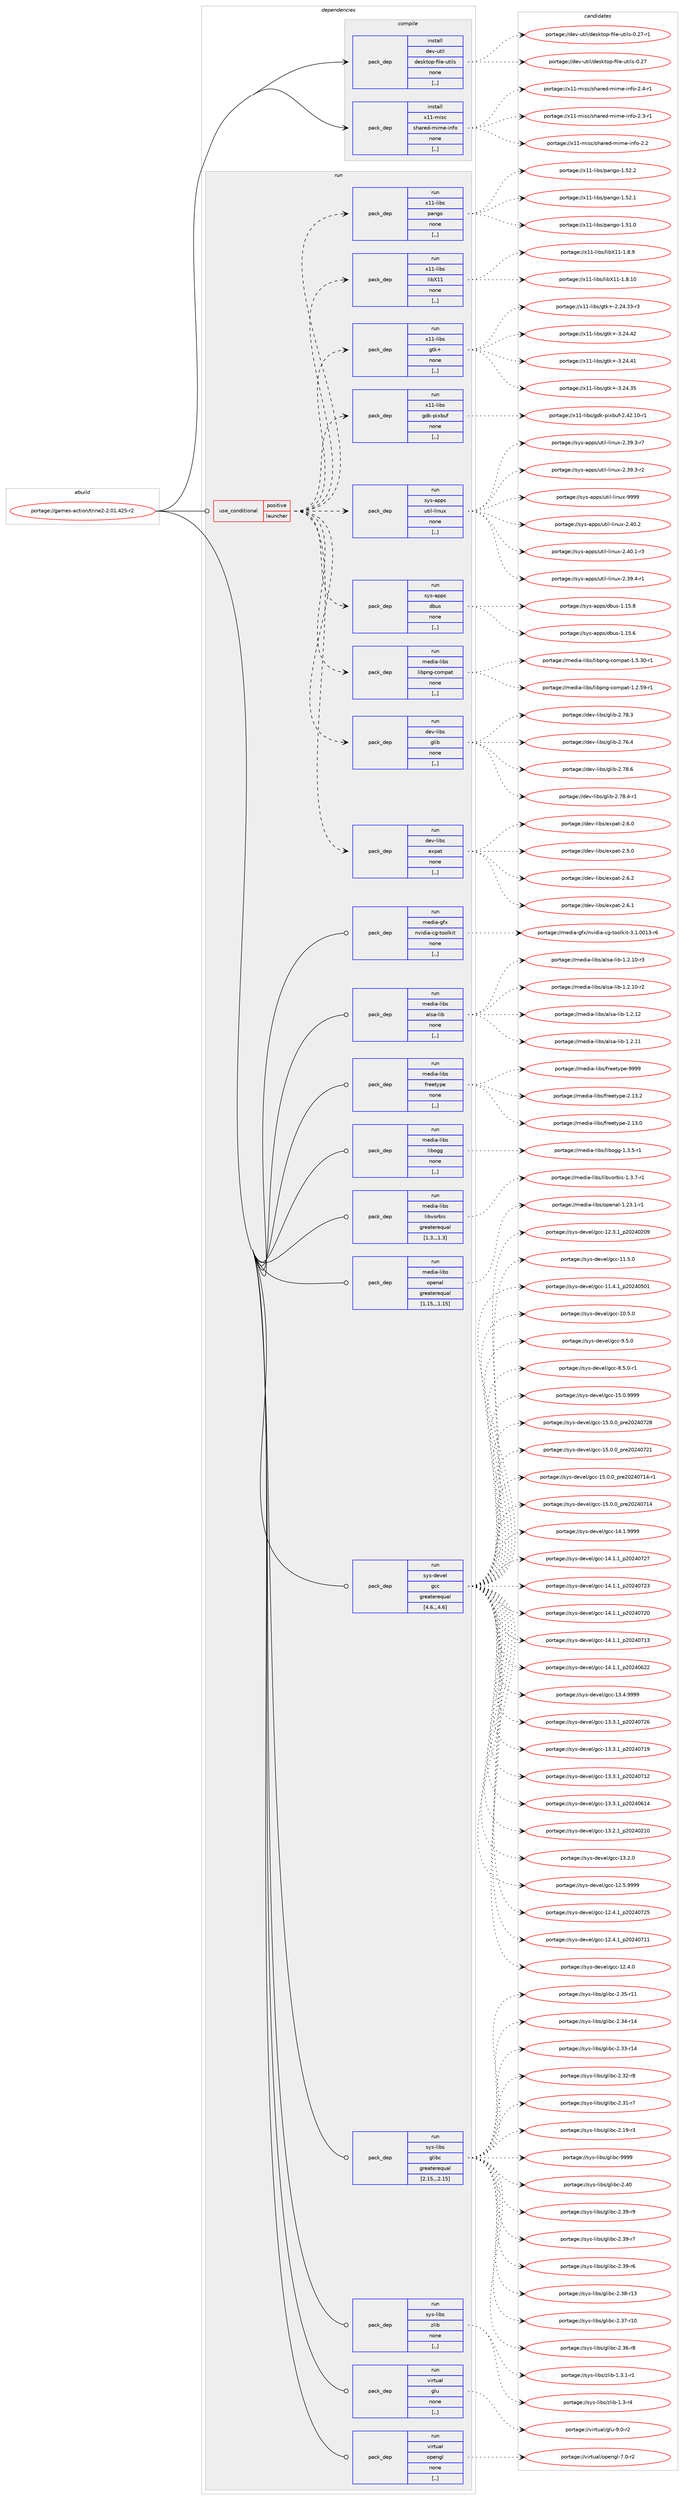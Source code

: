 digraph prolog {

# *************
# Graph options
# *************

newrank=true;
concentrate=true;
compound=true;
graph [rankdir=LR,fontname=Helvetica,fontsize=10,ranksep=1.5];#, ranksep=2.5, nodesep=0.2];
edge  [arrowhead=vee];
node  [fontname=Helvetica,fontsize=10];

# **********
# The ebuild
# **********

subgraph cluster_leftcol {
color=gray;
label=<<i>ebuild</i>>;
id [label="portage://games-action/trine2-2.01.425-r2", color=red, width=4, href="../games-action/trine2-2.01.425-r2.svg"];
}

# ****************
# The dependencies
# ****************

subgraph cluster_midcol {
color=gray;
label=<<i>dependencies</i>>;
subgraph cluster_compile {
fillcolor="#eeeeee";
style=filled;
label=<<i>compile</i>>;
subgraph pack159935 {
dependency224292 [label=<<TABLE BORDER="0" CELLBORDER="1" CELLSPACING="0" CELLPADDING="4" WIDTH="220"><TR><TD ROWSPAN="6" CELLPADDING="30">pack_dep</TD></TR><TR><TD WIDTH="110">install</TD></TR><TR><TD>dev-util</TD></TR><TR><TD>desktop-file-utils</TD></TR><TR><TD>none</TD></TR><TR><TD>[,,]</TD></TR></TABLE>>, shape=none, color=blue];
}
id:e -> dependency224292:w [weight=20,style="solid",arrowhead="vee"];
subgraph pack159936 {
dependency224293 [label=<<TABLE BORDER="0" CELLBORDER="1" CELLSPACING="0" CELLPADDING="4" WIDTH="220"><TR><TD ROWSPAN="6" CELLPADDING="30">pack_dep</TD></TR><TR><TD WIDTH="110">install</TD></TR><TR><TD>x11-misc</TD></TR><TR><TD>shared-mime-info</TD></TR><TR><TD>none</TD></TR><TR><TD>[,,]</TD></TR></TABLE>>, shape=none, color=blue];
}
id:e -> dependency224293:w [weight=20,style="solid",arrowhead="vee"];
}
subgraph cluster_compileandrun {
fillcolor="#eeeeee";
style=filled;
label=<<i>compile and run</i>>;
}
subgraph cluster_run {
fillcolor="#eeeeee";
style=filled;
label=<<i>run</i>>;
subgraph cond62878 {
dependency224294 [label=<<TABLE BORDER="0" CELLBORDER="1" CELLSPACING="0" CELLPADDING="4"><TR><TD ROWSPAN="3" CELLPADDING="10">use_conditional</TD></TR><TR><TD>positive</TD></TR><TR><TD>launcher</TD></TR></TABLE>>, shape=none, color=red];
subgraph pack159937 {
dependency224295 [label=<<TABLE BORDER="0" CELLBORDER="1" CELLSPACING="0" CELLPADDING="4" WIDTH="220"><TR><TD ROWSPAN="6" CELLPADDING="30">pack_dep</TD></TR><TR><TD WIDTH="110">run</TD></TR><TR><TD>dev-libs</TD></TR><TR><TD>expat</TD></TR><TR><TD>none</TD></TR><TR><TD>[,,]</TD></TR></TABLE>>, shape=none, color=blue];
}
dependency224294:e -> dependency224295:w [weight=20,style="dashed",arrowhead="vee"];
subgraph pack159938 {
dependency224296 [label=<<TABLE BORDER="0" CELLBORDER="1" CELLSPACING="0" CELLPADDING="4" WIDTH="220"><TR><TD ROWSPAN="6" CELLPADDING="30">pack_dep</TD></TR><TR><TD WIDTH="110">run</TD></TR><TR><TD>dev-libs</TD></TR><TR><TD>glib</TD></TR><TR><TD>none</TD></TR><TR><TD>[,,]</TD></TR></TABLE>>, shape=none, color=blue];
}
dependency224294:e -> dependency224296:w [weight=20,style="dashed",arrowhead="vee"];
subgraph pack159939 {
dependency224297 [label=<<TABLE BORDER="0" CELLBORDER="1" CELLSPACING="0" CELLPADDING="4" WIDTH="220"><TR><TD ROWSPAN="6" CELLPADDING="30">pack_dep</TD></TR><TR><TD WIDTH="110">run</TD></TR><TR><TD>media-libs</TD></TR><TR><TD>libpng-compat</TD></TR><TR><TD>none</TD></TR><TR><TD>[,,]</TD></TR></TABLE>>, shape=none, color=blue];
}
dependency224294:e -> dependency224297:w [weight=20,style="dashed",arrowhead="vee"];
subgraph pack159940 {
dependency224298 [label=<<TABLE BORDER="0" CELLBORDER="1" CELLSPACING="0" CELLPADDING="4" WIDTH="220"><TR><TD ROWSPAN="6" CELLPADDING="30">pack_dep</TD></TR><TR><TD WIDTH="110">run</TD></TR><TR><TD>sys-apps</TD></TR><TR><TD>dbus</TD></TR><TR><TD>none</TD></TR><TR><TD>[,,]</TD></TR></TABLE>>, shape=none, color=blue];
}
dependency224294:e -> dependency224298:w [weight=20,style="dashed",arrowhead="vee"];
subgraph pack159941 {
dependency224299 [label=<<TABLE BORDER="0" CELLBORDER="1" CELLSPACING="0" CELLPADDING="4" WIDTH="220"><TR><TD ROWSPAN="6" CELLPADDING="30">pack_dep</TD></TR><TR><TD WIDTH="110">run</TD></TR><TR><TD>sys-apps</TD></TR><TR><TD>util-linux</TD></TR><TR><TD>none</TD></TR><TR><TD>[,,]</TD></TR></TABLE>>, shape=none, color=blue];
}
dependency224294:e -> dependency224299:w [weight=20,style="dashed",arrowhead="vee"];
subgraph pack159942 {
dependency224300 [label=<<TABLE BORDER="0" CELLBORDER="1" CELLSPACING="0" CELLPADDING="4" WIDTH="220"><TR><TD ROWSPAN="6" CELLPADDING="30">pack_dep</TD></TR><TR><TD WIDTH="110">run</TD></TR><TR><TD>x11-libs</TD></TR><TR><TD>gdk-pixbuf</TD></TR><TR><TD>none</TD></TR><TR><TD>[,,]</TD></TR></TABLE>>, shape=none, color=blue];
}
dependency224294:e -> dependency224300:w [weight=20,style="dashed",arrowhead="vee"];
subgraph pack159943 {
dependency224301 [label=<<TABLE BORDER="0" CELLBORDER="1" CELLSPACING="0" CELLPADDING="4" WIDTH="220"><TR><TD ROWSPAN="6" CELLPADDING="30">pack_dep</TD></TR><TR><TD WIDTH="110">run</TD></TR><TR><TD>x11-libs</TD></TR><TR><TD>gtk+</TD></TR><TR><TD>none</TD></TR><TR><TD>[,,]</TD></TR></TABLE>>, shape=none, color=blue];
}
dependency224294:e -> dependency224301:w [weight=20,style="dashed",arrowhead="vee"];
subgraph pack159944 {
dependency224302 [label=<<TABLE BORDER="0" CELLBORDER="1" CELLSPACING="0" CELLPADDING="4" WIDTH="220"><TR><TD ROWSPAN="6" CELLPADDING="30">pack_dep</TD></TR><TR><TD WIDTH="110">run</TD></TR><TR><TD>x11-libs</TD></TR><TR><TD>libX11</TD></TR><TR><TD>none</TD></TR><TR><TD>[,,]</TD></TR></TABLE>>, shape=none, color=blue];
}
dependency224294:e -> dependency224302:w [weight=20,style="dashed",arrowhead="vee"];
subgraph pack159945 {
dependency224303 [label=<<TABLE BORDER="0" CELLBORDER="1" CELLSPACING="0" CELLPADDING="4" WIDTH="220"><TR><TD ROWSPAN="6" CELLPADDING="30">pack_dep</TD></TR><TR><TD WIDTH="110">run</TD></TR><TR><TD>x11-libs</TD></TR><TR><TD>pango</TD></TR><TR><TD>none</TD></TR><TR><TD>[,,]</TD></TR></TABLE>>, shape=none, color=blue];
}
dependency224294:e -> dependency224303:w [weight=20,style="dashed",arrowhead="vee"];
}
id:e -> dependency224294:w [weight=20,style="solid",arrowhead="odot"];
subgraph pack159946 {
dependency224304 [label=<<TABLE BORDER="0" CELLBORDER="1" CELLSPACING="0" CELLPADDING="4" WIDTH="220"><TR><TD ROWSPAN="6" CELLPADDING="30">pack_dep</TD></TR><TR><TD WIDTH="110">run</TD></TR><TR><TD>media-gfx</TD></TR><TR><TD>nvidia-cg-toolkit</TD></TR><TR><TD>none</TD></TR><TR><TD>[,,]</TD></TR></TABLE>>, shape=none, color=blue];
}
id:e -> dependency224304:w [weight=20,style="solid",arrowhead="odot"];
subgraph pack159947 {
dependency224305 [label=<<TABLE BORDER="0" CELLBORDER="1" CELLSPACING="0" CELLPADDING="4" WIDTH="220"><TR><TD ROWSPAN="6" CELLPADDING="30">pack_dep</TD></TR><TR><TD WIDTH="110">run</TD></TR><TR><TD>media-libs</TD></TR><TR><TD>alsa-lib</TD></TR><TR><TD>none</TD></TR><TR><TD>[,,]</TD></TR></TABLE>>, shape=none, color=blue];
}
id:e -> dependency224305:w [weight=20,style="solid",arrowhead="odot"];
subgraph pack159948 {
dependency224306 [label=<<TABLE BORDER="0" CELLBORDER="1" CELLSPACING="0" CELLPADDING="4" WIDTH="220"><TR><TD ROWSPAN="6" CELLPADDING="30">pack_dep</TD></TR><TR><TD WIDTH="110">run</TD></TR><TR><TD>media-libs</TD></TR><TR><TD>freetype</TD></TR><TR><TD>none</TD></TR><TR><TD>[,,]</TD></TR></TABLE>>, shape=none, color=blue];
}
id:e -> dependency224306:w [weight=20,style="solid",arrowhead="odot"];
subgraph pack159949 {
dependency224307 [label=<<TABLE BORDER="0" CELLBORDER="1" CELLSPACING="0" CELLPADDING="4" WIDTH="220"><TR><TD ROWSPAN="6" CELLPADDING="30">pack_dep</TD></TR><TR><TD WIDTH="110">run</TD></TR><TR><TD>media-libs</TD></TR><TR><TD>libogg</TD></TR><TR><TD>none</TD></TR><TR><TD>[,,]</TD></TR></TABLE>>, shape=none, color=blue];
}
id:e -> dependency224307:w [weight=20,style="solid",arrowhead="odot"];
subgraph pack159950 {
dependency224308 [label=<<TABLE BORDER="0" CELLBORDER="1" CELLSPACING="0" CELLPADDING="4" WIDTH="220"><TR><TD ROWSPAN="6" CELLPADDING="30">pack_dep</TD></TR><TR><TD WIDTH="110">run</TD></TR><TR><TD>media-libs</TD></TR><TR><TD>libvorbis</TD></TR><TR><TD>greaterequal</TD></TR><TR><TD>[1.3,,,1.3]</TD></TR></TABLE>>, shape=none, color=blue];
}
id:e -> dependency224308:w [weight=20,style="solid",arrowhead="odot"];
subgraph pack159951 {
dependency224309 [label=<<TABLE BORDER="0" CELLBORDER="1" CELLSPACING="0" CELLPADDING="4" WIDTH="220"><TR><TD ROWSPAN="6" CELLPADDING="30">pack_dep</TD></TR><TR><TD WIDTH="110">run</TD></TR><TR><TD>media-libs</TD></TR><TR><TD>openal</TD></TR><TR><TD>greaterequal</TD></TR><TR><TD>[1.15,,,1.15]</TD></TR></TABLE>>, shape=none, color=blue];
}
id:e -> dependency224309:w [weight=20,style="solid",arrowhead="odot"];
subgraph pack159952 {
dependency224310 [label=<<TABLE BORDER="0" CELLBORDER="1" CELLSPACING="0" CELLPADDING="4" WIDTH="220"><TR><TD ROWSPAN="6" CELLPADDING="30">pack_dep</TD></TR><TR><TD WIDTH="110">run</TD></TR><TR><TD>sys-devel</TD></TR><TR><TD>gcc</TD></TR><TR><TD>greaterequal</TD></TR><TR><TD>[4.6,,,4.6]</TD></TR></TABLE>>, shape=none, color=blue];
}
id:e -> dependency224310:w [weight=20,style="solid",arrowhead="odot"];
subgraph pack159953 {
dependency224311 [label=<<TABLE BORDER="0" CELLBORDER="1" CELLSPACING="0" CELLPADDING="4" WIDTH="220"><TR><TD ROWSPAN="6" CELLPADDING="30">pack_dep</TD></TR><TR><TD WIDTH="110">run</TD></TR><TR><TD>sys-libs</TD></TR><TR><TD>glibc</TD></TR><TR><TD>greaterequal</TD></TR><TR><TD>[2.15,,,2.15]</TD></TR></TABLE>>, shape=none, color=blue];
}
id:e -> dependency224311:w [weight=20,style="solid",arrowhead="odot"];
subgraph pack159954 {
dependency224312 [label=<<TABLE BORDER="0" CELLBORDER="1" CELLSPACING="0" CELLPADDING="4" WIDTH="220"><TR><TD ROWSPAN="6" CELLPADDING="30">pack_dep</TD></TR><TR><TD WIDTH="110">run</TD></TR><TR><TD>sys-libs</TD></TR><TR><TD>zlib</TD></TR><TR><TD>none</TD></TR><TR><TD>[,,]</TD></TR></TABLE>>, shape=none, color=blue];
}
id:e -> dependency224312:w [weight=20,style="solid",arrowhead="odot"];
subgraph pack159955 {
dependency224313 [label=<<TABLE BORDER="0" CELLBORDER="1" CELLSPACING="0" CELLPADDING="4" WIDTH="220"><TR><TD ROWSPAN="6" CELLPADDING="30">pack_dep</TD></TR><TR><TD WIDTH="110">run</TD></TR><TR><TD>virtual</TD></TR><TR><TD>glu</TD></TR><TR><TD>none</TD></TR><TR><TD>[,,]</TD></TR></TABLE>>, shape=none, color=blue];
}
id:e -> dependency224313:w [weight=20,style="solid",arrowhead="odot"];
subgraph pack159956 {
dependency224314 [label=<<TABLE BORDER="0" CELLBORDER="1" CELLSPACING="0" CELLPADDING="4" WIDTH="220"><TR><TD ROWSPAN="6" CELLPADDING="30">pack_dep</TD></TR><TR><TD WIDTH="110">run</TD></TR><TR><TD>virtual</TD></TR><TR><TD>opengl</TD></TR><TR><TD>none</TD></TR><TR><TD>[,,]</TD></TR></TABLE>>, shape=none, color=blue];
}
id:e -> dependency224314:w [weight=20,style="solid",arrowhead="odot"];
}
}

# **************
# The candidates
# **************

subgraph cluster_choices {
rank=same;
color=gray;
label=<<i>candidates</i>>;

subgraph choice159935 {
color=black;
nodesep=1;
choice1001011184511711610510847100101115107116111112451021051081014511711610510811545484650554511449 [label="portage://dev-util/desktop-file-utils-0.27-r1", color=red, width=4,href="../dev-util/desktop-file-utils-0.27-r1.svg"];
choice100101118451171161051084710010111510711611111245102105108101451171161051081154548465055 [label="portage://dev-util/desktop-file-utils-0.27", color=red, width=4,href="../dev-util/desktop-file-utils-0.27.svg"];
dependency224292:e -> choice1001011184511711610510847100101115107116111112451021051081014511711610510811545484650554511449:w [style=dotted,weight="100"];
dependency224292:e -> choice100101118451171161051084710010111510711611111245102105108101451171161051081154548465055:w [style=dotted,weight="100"];
}
subgraph choice159936 {
color=black;
nodesep=1;
choice1204949451091051159947115104971141011004510910510910145105110102111455046524511449 [label="portage://x11-misc/shared-mime-info-2.4-r1", color=red, width=4,href="../x11-misc/shared-mime-info-2.4-r1.svg"];
choice1204949451091051159947115104971141011004510910510910145105110102111455046514511449 [label="portage://x11-misc/shared-mime-info-2.3-r1", color=red, width=4,href="../x11-misc/shared-mime-info-2.3-r1.svg"];
choice120494945109105115994711510497114101100451091051091014510511010211145504650 [label="portage://x11-misc/shared-mime-info-2.2", color=red, width=4,href="../x11-misc/shared-mime-info-2.2.svg"];
dependency224293:e -> choice1204949451091051159947115104971141011004510910510910145105110102111455046524511449:w [style=dotted,weight="100"];
dependency224293:e -> choice1204949451091051159947115104971141011004510910510910145105110102111455046514511449:w [style=dotted,weight="100"];
dependency224293:e -> choice120494945109105115994711510497114101100451091051091014510511010211145504650:w [style=dotted,weight="100"];
}
subgraph choice159937 {
color=black;
nodesep=1;
choice10010111845108105981154710112011297116455046544650 [label="portage://dev-libs/expat-2.6.2", color=red, width=4,href="../dev-libs/expat-2.6.2.svg"];
choice10010111845108105981154710112011297116455046544649 [label="portage://dev-libs/expat-2.6.1", color=red, width=4,href="../dev-libs/expat-2.6.1.svg"];
choice10010111845108105981154710112011297116455046544648 [label="portage://dev-libs/expat-2.6.0", color=red, width=4,href="../dev-libs/expat-2.6.0.svg"];
choice10010111845108105981154710112011297116455046534648 [label="portage://dev-libs/expat-2.5.0", color=red, width=4,href="../dev-libs/expat-2.5.0.svg"];
dependency224295:e -> choice10010111845108105981154710112011297116455046544650:w [style=dotted,weight="100"];
dependency224295:e -> choice10010111845108105981154710112011297116455046544649:w [style=dotted,weight="100"];
dependency224295:e -> choice10010111845108105981154710112011297116455046544648:w [style=dotted,weight="100"];
dependency224295:e -> choice10010111845108105981154710112011297116455046534648:w [style=dotted,weight="100"];
}
subgraph choice159938 {
color=black;
nodesep=1;
choice1001011184510810598115471031081059845504655564654 [label="portage://dev-libs/glib-2.78.6", color=red, width=4,href="../dev-libs/glib-2.78.6.svg"];
choice10010111845108105981154710310810598455046555646524511449 [label="portage://dev-libs/glib-2.78.4-r1", color=red, width=4,href="../dev-libs/glib-2.78.4-r1.svg"];
choice1001011184510810598115471031081059845504655564651 [label="portage://dev-libs/glib-2.78.3", color=red, width=4,href="../dev-libs/glib-2.78.3.svg"];
choice1001011184510810598115471031081059845504655544652 [label="portage://dev-libs/glib-2.76.4", color=red, width=4,href="../dev-libs/glib-2.76.4.svg"];
dependency224296:e -> choice1001011184510810598115471031081059845504655564654:w [style=dotted,weight="100"];
dependency224296:e -> choice10010111845108105981154710310810598455046555646524511449:w [style=dotted,weight="100"];
dependency224296:e -> choice1001011184510810598115471031081059845504655564651:w [style=dotted,weight="100"];
dependency224296:e -> choice1001011184510810598115471031081059845504655544652:w [style=dotted,weight="100"];
}
subgraph choice159939 {
color=black;
nodesep=1;
choice1091011001059745108105981154710810598112110103459911110911297116454946534651484511449 [label="portage://media-libs/libpng-compat-1.5.30-r1", color=red, width=4,href="../media-libs/libpng-compat-1.5.30-r1.svg"];
choice1091011001059745108105981154710810598112110103459911110911297116454946504653574511449 [label="portage://media-libs/libpng-compat-1.2.59-r1", color=red, width=4,href="../media-libs/libpng-compat-1.2.59-r1.svg"];
dependency224297:e -> choice1091011001059745108105981154710810598112110103459911110911297116454946534651484511449:w [style=dotted,weight="100"];
dependency224297:e -> choice1091011001059745108105981154710810598112110103459911110911297116454946504653574511449:w [style=dotted,weight="100"];
}
subgraph choice159940 {
color=black;
nodesep=1;
choice1151211154597112112115471009811711545494649534656 [label="portage://sys-apps/dbus-1.15.8", color=red, width=4,href="../sys-apps/dbus-1.15.8.svg"];
choice1151211154597112112115471009811711545494649534654 [label="portage://sys-apps/dbus-1.15.6", color=red, width=4,href="../sys-apps/dbus-1.15.6.svg"];
dependency224298:e -> choice1151211154597112112115471009811711545494649534656:w [style=dotted,weight="100"];
dependency224298:e -> choice1151211154597112112115471009811711545494649534654:w [style=dotted,weight="100"];
}
subgraph choice159941 {
color=black;
nodesep=1;
choice115121115459711211211547117116105108451081051101171204557575757 [label="portage://sys-apps/util-linux-9999", color=red, width=4,href="../sys-apps/util-linux-9999.svg"];
choice1151211154597112112115471171161051084510810511011712045504652484650 [label="portage://sys-apps/util-linux-2.40.2", color=red, width=4,href="../sys-apps/util-linux-2.40.2.svg"];
choice11512111545971121121154711711610510845108105110117120455046524846494511451 [label="portage://sys-apps/util-linux-2.40.1-r3", color=red, width=4,href="../sys-apps/util-linux-2.40.1-r3.svg"];
choice11512111545971121121154711711610510845108105110117120455046515746524511449 [label="portage://sys-apps/util-linux-2.39.4-r1", color=red, width=4,href="../sys-apps/util-linux-2.39.4-r1.svg"];
choice11512111545971121121154711711610510845108105110117120455046515746514511455 [label="portage://sys-apps/util-linux-2.39.3-r7", color=red, width=4,href="../sys-apps/util-linux-2.39.3-r7.svg"];
choice11512111545971121121154711711610510845108105110117120455046515746514511450 [label="portage://sys-apps/util-linux-2.39.3-r2", color=red, width=4,href="../sys-apps/util-linux-2.39.3-r2.svg"];
dependency224299:e -> choice115121115459711211211547117116105108451081051101171204557575757:w [style=dotted,weight="100"];
dependency224299:e -> choice1151211154597112112115471171161051084510810511011712045504652484650:w [style=dotted,weight="100"];
dependency224299:e -> choice11512111545971121121154711711610510845108105110117120455046524846494511451:w [style=dotted,weight="100"];
dependency224299:e -> choice11512111545971121121154711711610510845108105110117120455046515746524511449:w [style=dotted,weight="100"];
dependency224299:e -> choice11512111545971121121154711711610510845108105110117120455046515746514511455:w [style=dotted,weight="100"];
dependency224299:e -> choice11512111545971121121154711711610510845108105110117120455046515746514511450:w [style=dotted,weight="100"];
}
subgraph choice159942 {
color=black;
nodesep=1;
choice1204949451081059811547103100107451121051209811710245504652504649484511449 [label="portage://x11-libs/gdk-pixbuf-2.42.10-r1", color=red, width=4,href="../x11-libs/gdk-pixbuf-2.42.10-r1.svg"];
dependency224300:e -> choice1204949451081059811547103100107451121051209811710245504652504649484511449:w [style=dotted,weight="100"];
}
subgraph choice159943 {
color=black;
nodesep=1;
choice1204949451081059811547103116107434551465052465250 [label="portage://x11-libs/gtk+-3.24.42", color=red, width=4,href="../x11-libs/gtk+-3.24.42.svg"];
choice1204949451081059811547103116107434551465052465249 [label="portage://x11-libs/gtk+-3.24.41", color=red, width=4,href="../x11-libs/gtk+-3.24.41.svg"];
choice1204949451081059811547103116107434551465052465153 [label="portage://x11-libs/gtk+-3.24.35", color=red, width=4,href="../x11-libs/gtk+-3.24.35.svg"];
choice12049494510810598115471031161074345504650524651514511451 [label="portage://x11-libs/gtk+-2.24.33-r3", color=red, width=4,href="../x11-libs/gtk+-2.24.33-r3.svg"];
dependency224301:e -> choice1204949451081059811547103116107434551465052465250:w [style=dotted,weight="100"];
dependency224301:e -> choice1204949451081059811547103116107434551465052465249:w [style=dotted,weight="100"];
dependency224301:e -> choice1204949451081059811547103116107434551465052465153:w [style=dotted,weight="100"];
dependency224301:e -> choice12049494510810598115471031161074345504650524651514511451:w [style=dotted,weight="100"];
}
subgraph choice159944 {
color=black;
nodesep=1;
choice12049494510810598115471081059888494945494656464948 [label="portage://x11-libs/libX11-1.8.10", color=red, width=4,href="../x11-libs/libX11-1.8.10.svg"];
choice120494945108105981154710810598884949454946564657 [label="portage://x11-libs/libX11-1.8.9", color=red, width=4,href="../x11-libs/libX11-1.8.9.svg"];
dependency224302:e -> choice12049494510810598115471081059888494945494656464948:w [style=dotted,weight="100"];
dependency224302:e -> choice120494945108105981154710810598884949454946564657:w [style=dotted,weight="100"];
}
subgraph choice159945 {
color=black;
nodesep=1;
choice12049494510810598115471129711010311145494653504650 [label="portage://x11-libs/pango-1.52.2", color=red, width=4,href="../x11-libs/pango-1.52.2.svg"];
choice12049494510810598115471129711010311145494653504649 [label="portage://x11-libs/pango-1.52.1", color=red, width=4,href="../x11-libs/pango-1.52.1.svg"];
choice12049494510810598115471129711010311145494653494648 [label="portage://x11-libs/pango-1.51.0", color=red, width=4,href="../x11-libs/pango-1.51.0.svg"];
dependency224303:e -> choice12049494510810598115471129711010311145494653504650:w [style=dotted,weight="100"];
dependency224303:e -> choice12049494510810598115471129711010311145494653504649:w [style=dotted,weight="100"];
dependency224303:e -> choice12049494510810598115471129711010311145494653494648:w [style=dotted,weight="100"];
}
subgraph choice159946 {
color=black;
nodesep=1;
choice109101100105974510310212047110118105100105974599103451161111111081071051164551464946484849514511454 [label="portage://media-gfx/nvidia-cg-toolkit-3.1.0013-r6", color=red, width=4,href="../media-gfx/nvidia-cg-toolkit-3.1.0013-r6.svg"];
dependency224304:e -> choice109101100105974510310212047110118105100105974599103451161111111081071051164551464946484849514511454:w [style=dotted,weight="100"];
}
subgraph choice159947 {
color=black;
nodesep=1;
choice109101100105974510810598115479710811597451081059845494650464950 [label="portage://media-libs/alsa-lib-1.2.12", color=red, width=4,href="../media-libs/alsa-lib-1.2.12.svg"];
choice109101100105974510810598115479710811597451081059845494650464949 [label="portage://media-libs/alsa-lib-1.2.11", color=red, width=4,href="../media-libs/alsa-lib-1.2.11.svg"];
choice1091011001059745108105981154797108115974510810598454946504649484511451 [label="portage://media-libs/alsa-lib-1.2.10-r3", color=red, width=4,href="../media-libs/alsa-lib-1.2.10-r3.svg"];
choice1091011001059745108105981154797108115974510810598454946504649484511450 [label="portage://media-libs/alsa-lib-1.2.10-r2", color=red, width=4,href="../media-libs/alsa-lib-1.2.10-r2.svg"];
dependency224305:e -> choice109101100105974510810598115479710811597451081059845494650464950:w [style=dotted,weight="100"];
dependency224305:e -> choice109101100105974510810598115479710811597451081059845494650464949:w [style=dotted,weight="100"];
dependency224305:e -> choice1091011001059745108105981154797108115974510810598454946504649484511451:w [style=dotted,weight="100"];
dependency224305:e -> choice1091011001059745108105981154797108115974510810598454946504649484511450:w [style=dotted,weight="100"];
}
subgraph choice159948 {
color=black;
nodesep=1;
choice109101100105974510810598115471021141011011161211121014557575757 [label="portage://media-libs/freetype-9999", color=red, width=4,href="../media-libs/freetype-9999.svg"];
choice1091011001059745108105981154710211410110111612111210145504649514650 [label="portage://media-libs/freetype-2.13.2", color=red, width=4,href="../media-libs/freetype-2.13.2.svg"];
choice1091011001059745108105981154710211410110111612111210145504649514648 [label="portage://media-libs/freetype-2.13.0", color=red, width=4,href="../media-libs/freetype-2.13.0.svg"];
dependency224306:e -> choice109101100105974510810598115471021141011011161211121014557575757:w [style=dotted,weight="100"];
dependency224306:e -> choice1091011001059745108105981154710211410110111612111210145504649514650:w [style=dotted,weight="100"];
dependency224306:e -> choice1091011001059745108105981154710211410110111612111210145504649514648:w [style=dotted,weight="100"];
}
subgraph choice159949 {
color=black;
nodesep=1;
choice10910110010597451081059811547108105981111031034549465146534511449 [label="portage://media-libs/libogg-1.3.5-r1", color=red, width=4,href="../media-libs/libogg-1.3.5-r1.svg"];
dependency224307:e -> choice10910110010597451081059811547108105981111031034549465146534511449:w [style=dotted,weight="100"];
}
subgraph choice159950 {
color=black;
nodesep=1;
choice1091011001059745108105981154710810598118111114981051154549465146554511449 [label="portage://media-libs/libvorbis-1.3.7-r1", color=red, width=4,href="../media-libs/libvorbis-1.3.7-r1.svg"];
dependency224308:e -> choice1091011001059745108105981154710810598118111114981051154549465146554511449:w [style=dotted,weight="100"];
}
subgraph choice159951 {
color=black;
nodesep=1;
choice1091011001059745108105981154711111210111097108454946505146494511449 [label="portage://media-libs/openal-1.23.1-r1", color=red, width=4,href="../media-libs/openal-1.23.1-r1.svg"];
dependency224309:e -> choice1091011001059745108105981154711111210111097108454946505146494511449:w [style=dotted,weight="100"];
}
subgraph choice159952 {
color=black;
nodesep=1;
choice1151211154510010111810110847103999945495346484657575757 [label="portage://sys-devel/gcc-15.0.9999", color=red, width=4,href="../sys-devel/gcc-15.0.9999.svg"];
choice1151211154510010111810110847103999945495346484648951121141015048505248555056 [label="portage://sys-devel/gcc-15.0.0_pre20240728", color=red, width=4,href="../sys-devel/gcc-15.0.0_pre20240728.svg"];
choice1151211154510010111810110847103999945495346484648951121141015048505248555049 [label="portage://sys-devel/gcc-15.0.0_pre20240721", color=red, width=4,href="../sys-devel/gcc-15.0.0_pre20240721.svg"];
choice11512111545100101118101108471039999454953464846489511211410150485052485549524511449 [label="portage://sys-devel/gcc-15.0.0_pre20240714-r1", color=red, width=4,href="../sys-devel/gcc-15.0.0_pre20240714-r1.svg"];
choice1151211154510010111810110847103999945495346484648951121141015048505248554952 [label="portage://sys-devel/gcc-15.0.0_pre20240714", color=red, width=4,href="../sys-devel/gcc-15.0.0_pre20240714.svg"];
choice1151211154510010111810110847103999945495246494657575757 [label="portage://sys-devel/gcc-14.1.9999", color=red, width=4,href="../sys-devel/gcc-14.1.9999.svg"];
choice1151211154510010111810110847103999945495246494649951125048505248555055 [label="portage://sys-devel/gcc-14.1.1_p20240727", color=red, width=4,href="../sys-devel/gcc-14.1.1_p20240727.svg"];
choice1151211154510010111810110847103999945495246494649951125048505248555051 [label="portage://sys-devel/gcc-14.1.1_p20240723", color=red, width=4,href="../sys-devel/gcc-14.1.1_p20240723.svg"];
choice1151211154510010111810110847103999945495246494649951125048505248555048 [label="portage://sys-devel/gcc-14.1.1_p20240720", color=red, width=4,href="../sys-devel/gcc-14.1.1_p20240720.svg"];
choice1151211154510010111810110847103999945495246494649951125048505248554951 [label="portage://sys-devel/gcc-14.1.1_p20240713", color=red, width=4,href="../sys-devel/gcc-14.1.1_p20240713.svg"];
choice1151211154510010111810110847103999945495246494649951125048505248545050 [label="portage://sys-devel/gcc-14.1.1_p20240622", color=red, width=4,href="../sys-devel/gcc-14.1.1_p20240622.svg"];
choice1151211154510010111810110847103999945495146524657575757 [label="portage://sys-devel/gcc-13.4.9999", color=red, width=4,href="../sys-devel/gcc-13.4.9999.svg"];
choice1151211154510010111810110847103999945495146514649951125048505248555054 [label="portage://sys-devel/gcc-13.3.1_p20240726", color=red, width=4,href="../sys-devel/gcc-13.3.1_p20240726.svg"];
choice1151211154510010111810110847103999945495146514649951125048505248554957 [label="portage://sys-devel/gcc-13.3.1_p20240719", color=red, width=4,href="../sys-devel/gcc-13.3.1_p20240719.svg"];
choice1151211154510010111810110847103999945495146514649951125048505248554950 [label="portage://sys-devel/gcc-13.3.1_p20240712", color=red, width=4,href="../sys-devel/gcc-13.3.1_p20240712.svg"];
choice1151211154510010111810110847103999945495146514649951125048505248544952 [label="portage://sys-devel/gcc-13.3.1_p20240614", color=red, width=4,href="../sys-devel/gcc-13.3.1_p20240614.svg"];
choice1151211154510010111810110847103999945495146504649951125048505248504948 [label="portage://sys-devel/gcc-13.2.1_p20240210", color=red, width=4,href="../sys-devel/gcc-13.2.1_p20240210.svg"];
choice1151211154510010111810110847103999945495146504648 [label="portage://sys-devel/gcc-13.2.0", color=red, width=4,href="../sys-devel/gcc-13.2.0.svg"];
choice1151211154510010111810110847103999945495046534657575757 [label="portage://sys-devel/gcc-12.5.9999", color=red, width=4,href="../sys-devel/gcc-12.5.9999.svg"];
choice1151211154510010111810110847103999945495046524649951125048505248555053 [label="portage://sys-devel/gcc-12.4.1_p20240725", color=red, width=4,href="../sys-devel/gcc-12.4.1_p20240725.svg"];
choice1151211154510010111810110847103999945495046524649951125048505248554949 [label="portage://sys-devel/gcc-12.4.1_p20240711", color=red, width=4,href="../sys-devel/gcc-12.4.1_p20240711.svg"];
choice1151211154510010111810110847103999945495046524648 [label="portage://sys-devel/gcc-12.4.0", color=red, width=4,href="../sys-devel/gcc-12.4.0.svg"];
choice1151211154510010111810110847103999945495046514649951125048505248504857 [label="portage://sys-devel/gcc-12.3.1_p20240209", color=red, width=4,href="../sys-devel/gcc-12.3.1_p20240209.svg"];
choice1151211154510010111810110847103999945494946534648 [label="portage://sys-devel/gcc-11.5.0", color=red, width=4,href="../sys-devel/gcc-11.5.0.svg"];
choice1151211154510010111810110847103999945494946524649951125048505248534849 [label="portage://sys-devel/gcc-11.4.1_p20240501", color=red, width=4,href="../sys-devel/gcc-11.4.1_p20240501.svg"];
choice1151211154510010111810110847103999945494846534648 [label="portage://sys-devel/gcc-10.5.0", color=red, width=4,href="../sys-devel/gcc-10.5.0.svg"];
choice11512111545100101118101108471039999455746534648 [label="portage://sys-devel/gcc-9.5.0", color=red, width=4,href="../sys-devel/gcc-9.5.0.svg"];
choice115121115451001011181011084710399994556465346484511449 [label="portage://sys-devel/gcc-8.5.0-r1", color=red, width=4,href="../sys-devel/gcc-8.5.0-r1.svg"];
dependency224310:e -> choice1151211154510010111810110847103999945495346484657575757:w [style=dotted,weight="100"];
dependency224310:e -> choice1151211154510010111810110847103999945495346484648951121141015048505248555056:w [style=dotted,weight="100"];
dependency224310:e -> choice1151211154510010111810110847103999945495346484648951121141015048505248555049:w [style=dotted,weight="100"];
dependency224310:e -> choice11512111545100101118101108471039999454953464846489511211410150485052485549524511449:w [style=dotted,weight="100"];
dependency224310:e -> choice1151211154510010111810110847103999945495346484648951121141015048505248554952:w [style=dotted,weight="100"];
dependency224310:e -> choice1151211154510010111810110847103999945495246494657575757:w [style=dotted,weight="100"];
dependency224310:e -> choice1151211154510010111810110847103999945495246494649951125048505248555055:w [style=dotted,weight="100"];
dependency224310:e -> choice1151211154510010111810110847103999945495246494649951125048505248555051:w [style=dotted,weight="100"];
dependency224310:e -> choice1151211154510010111810110847103999945495246494649951125048505248555048:w [style=dotted,weight="100"];
dependency224310:e -> choice1151211154510010111810110847103999945495246494649951125048505248554951:w [style=dotted,weight="100"];
dependency224310:e -> choice1151211154510010111810110847103999945495246494649951125048505248545050:w [style=dotted,weight="100"];
dependency224310:e -> choice1151211154510010111810110847103999945495146524657575757:w [style=dotted,weight="100"];
dependency224310:e -> choice1151211154510010111810110847103999945495146514649951125048505248555054:w [style=dotted,weight="100"];
dependency224310:e -> choice1151211154510010111810110847103999945495146514649951125048505248554957:w [style=dotted,weight="100"];
dependency224310:e -> choice1151211154510010111810110847103999945495146514649951125048505248554950:w [style=dotted,weight="100"];
dependency224310:e -> choice1151211154510010111810110847103999945495146514649951125048505248544952:w [style=dotted,weight="100"];
dependency224310:e -> choice1151211154510010111810110847103999945495146504649951125048505248504948:w [style=dotted,weight="100"];
dependency224310:e -> choice1151211154510010111810110847103999945495146504648:w [style=dotted,weight="100"];
dependency224310:e -> choice1151211154510010111810110847103999945495046534657575757:w [style=dotted,weight="100"];
dependency224310:e -> choice1151211154510010111810110847103999945495046524649951125048505248555053:w [style=dotted,weight="100"];
dependency224310:e -> choice1151211154510010111810110847103999945495046524649951125048505248554949:w [style=dotted,weight="100"];
dependency224310:e -> choice1151211154510010111810110847103999945495046524648:w [style=dotted,weight="100"];
dependency224310:e -> choice1151211154510010111810110847103999945495046514649951125048505248504857:w [style=dotted,weight="100"];
dependency224310:e -> choice1151211154510010111810110847103999945494946534648:w [style=dotted,weight="100"];
dependency224310:e -> choice1151211154510010111810110847103999945494946524649951125048505248534849:w [style=dotted,weight="100"];
dependency224310:e -> choice1151211154510010111810110847103999945494846534648:w [style=dotted,weight="100"];
dependency224310:e -> choice11512111545100101118101108471039999455746534648:w [style=dotted,weight="100"];
dependency224310:e -> choice115121115451001011181011084710399994556465346484511449:w [style=dotted,weight="100"];
}
subgraph choice159953 {
color=black;
nodesep=1;
choice11512111545108105981154710310810598994557575757 [label="portage://sys-libs/glibc-9999", color=red, width=4,href="../sys-libs/glibc-9999.svg"];
choice11512111545108105981154710310810598994550465248 [label="portage://sys-libs/glibc-2.40", color=red, width=4,href="../sys-libs/glibc-2.40.svg"];
choice115121115451081059811547103108105989945504651574511457 [label="portage://sys-libs/glibc-2.39-r9", color=red, width=4,href="../sys-libs/glibc-2.39-r9.svg"];
choice115121115451081059811547103108105989945504651574511455 [label="portage://sys-libs/glibc-2.39-r7", color=red, width=4,href="../sys-libs/glibc-2.39-r7.svg"];
choice115121115451081059811547103108105989945504651574511454 [label="portage://sys-libs/glibc-2.39-r6", color=red, width=4,href="../sys-libs/glibc-2.39-r6.svg"];
choice11512111545108105981154710310810598994550465156451144951 [label="portage://sys-libs/glibc-2.38-r13", color=red, width=4,href="../sys-libs/glibc-2.38-r13.svg"];
choice11512111545108105981154710310810598994550465155451144948 [label="portage://sys-libs/glibc-2.37-r10", color=red, width=4,href="../sys-libs/glibc-2.37-r10.svg"];
choice115121115451081059811547103108105989945504651544511456 [label="portage://sys-libs/glibc-2.36-r8", color=red, width=4,href="../sys-libs/glibc-2.36-r8.svg"];
choice11512111545108105981154710310810598994550465153451144949 [label="portage://sys-libs/glibc-2.35-r11", color=red, width=4,href="../sys-libs/glibc-2.35-r11.svg"];
choice11512111545108105981154710310810598994550465152451144952 [label="portage://sys-libs/glibc-2.34-r14", color=red, width=4,href="../sys-libs/glibc-2.34-r14.svg"];
choice11512111545108105981154710310810598994550465151451144952 [label="portage://sys-libs/glibc-2.33-r14", color=red, width=4,href="../sys-libs/glibc-2.33-r14.svg"];
choice115121115451081059811547103108105989945504651504511456 [label="portage://sys-libs/glibc-2.32-r8", color=red, width=4,href="../sys-libs/glibc-2.32-r8.svg"];
choice115121115451081059811547103108105989945504651494511455 [label="portage://sys-libs/glibc-2.31-r7", color=red, width=4,href="../sys-libs/glibc-2.31-r7.svg"];
choice115121115451081059811547103108105989945504649574511451 [label="portage://sys-libs/glibc-2.19-r3", color=red, width=4,href="../sys-libs/glibc-2.19-r3.svg"];
dependency224311:e -> choice11512111545108105981154710310810598994557575757:w [style=dotted,weight="100"];
dependency224311:e -> choice11512111545108105981154710310810598994550465248:w [style=dotted,weight="100"];
dependency224311:e -> choice115121115451081059811547103108105989945504651574511457:w [style=dotted,weight="100"];
dependency224311:e -> choice115121115451081059811547103108105989945504651574511455:w [style=dotted,weight="100"];
dependency224311:e -> choice115121115451081059811547103108105989945504651574511454:w [style=dotted,weight="100"];
dependency224311:e -> choice11512111545108105981154710310810598994550465156451144951:w [style=dotted,weight="100"];
dependency224311:e -> choice11512111545108105981154710310810598994550465155451144948:w [style=dotted,weight="100"];
dependency224311:e -> choice115121115451081059811547103108105989945504651544511456:w [style=dotted,weight="100"];
dependency224311:e -> choice11512111545108105981154710310810598994550465153451144949:w [style=dotted,weight="100"];
dependency224311:e -> choice11512111545108105981154710310810598994550465152451144952:w [style=dotted,weight="100"];
dependency224311:e -> choice11512111545108105981154710310810598994550465151451144952:w [style=dotted,weight="100"];
dependency224311:e -> choice115121115451081059811547103108105989945504651504511456:w [style=dotted,weight="100"];
dependency224311:e -> choice115121115451081059811547103108105989945504651494511455:w [style=dotted,weight="100"];
dependency224311:e -> choice115121115451081059811547103108105989945504649574511451:w [style=dotted,weight="100"];
}
subgraph choice159954 {
color=black;
nodesep=1;
choice115121115451081059811547122108105984549465146494511449 [label="portage://sys-libs/zlib-1.3.1-r1", color=red, width=4,href="../sys-libs/zlib-1.3.1-r1.svg"];
choice11512111545108105981154712210810598454946514511452 [label="portage://sys-libs/zlib-1.3-r4", color=red, width=4,href="../sys-libs/zlib-1.3-r4.svg"];
dependency224312:e -> choice115121115451081059811547122108105984549465146494511449:w [style=dotted,weight="100"];
dependency224312:e -> choice11512111545108105981154712210810598454946514511452:w [style=dotted,weight="100"];
}
subgraph choice159955 {
color=black;
nodesep=1;
choice1181051141161179710847103108117455746484511450 [label="portage://virtual/glu-9.0-r2", color=red, width=4,href="../virtual/glu-9.0-r2.svg"];
dependency224313:e -> choice1181051141161179710847103108117455746484511450:w [style=dotted,weight="100"];
}
subgraph choice159956 {
color=black;
nodesep=1;
choice1181051141161179710847111112101110103108455546484511450 [label="portage://virtual/opengl-7.0-r2", color=red, width=4,href="../virtual/opengl-7.0-r2.svg"];
dependency224314:e -> choice1181051141161179710847111112101110103108455546484511450:w [style=dotted,weight="100"];
}
}

}

